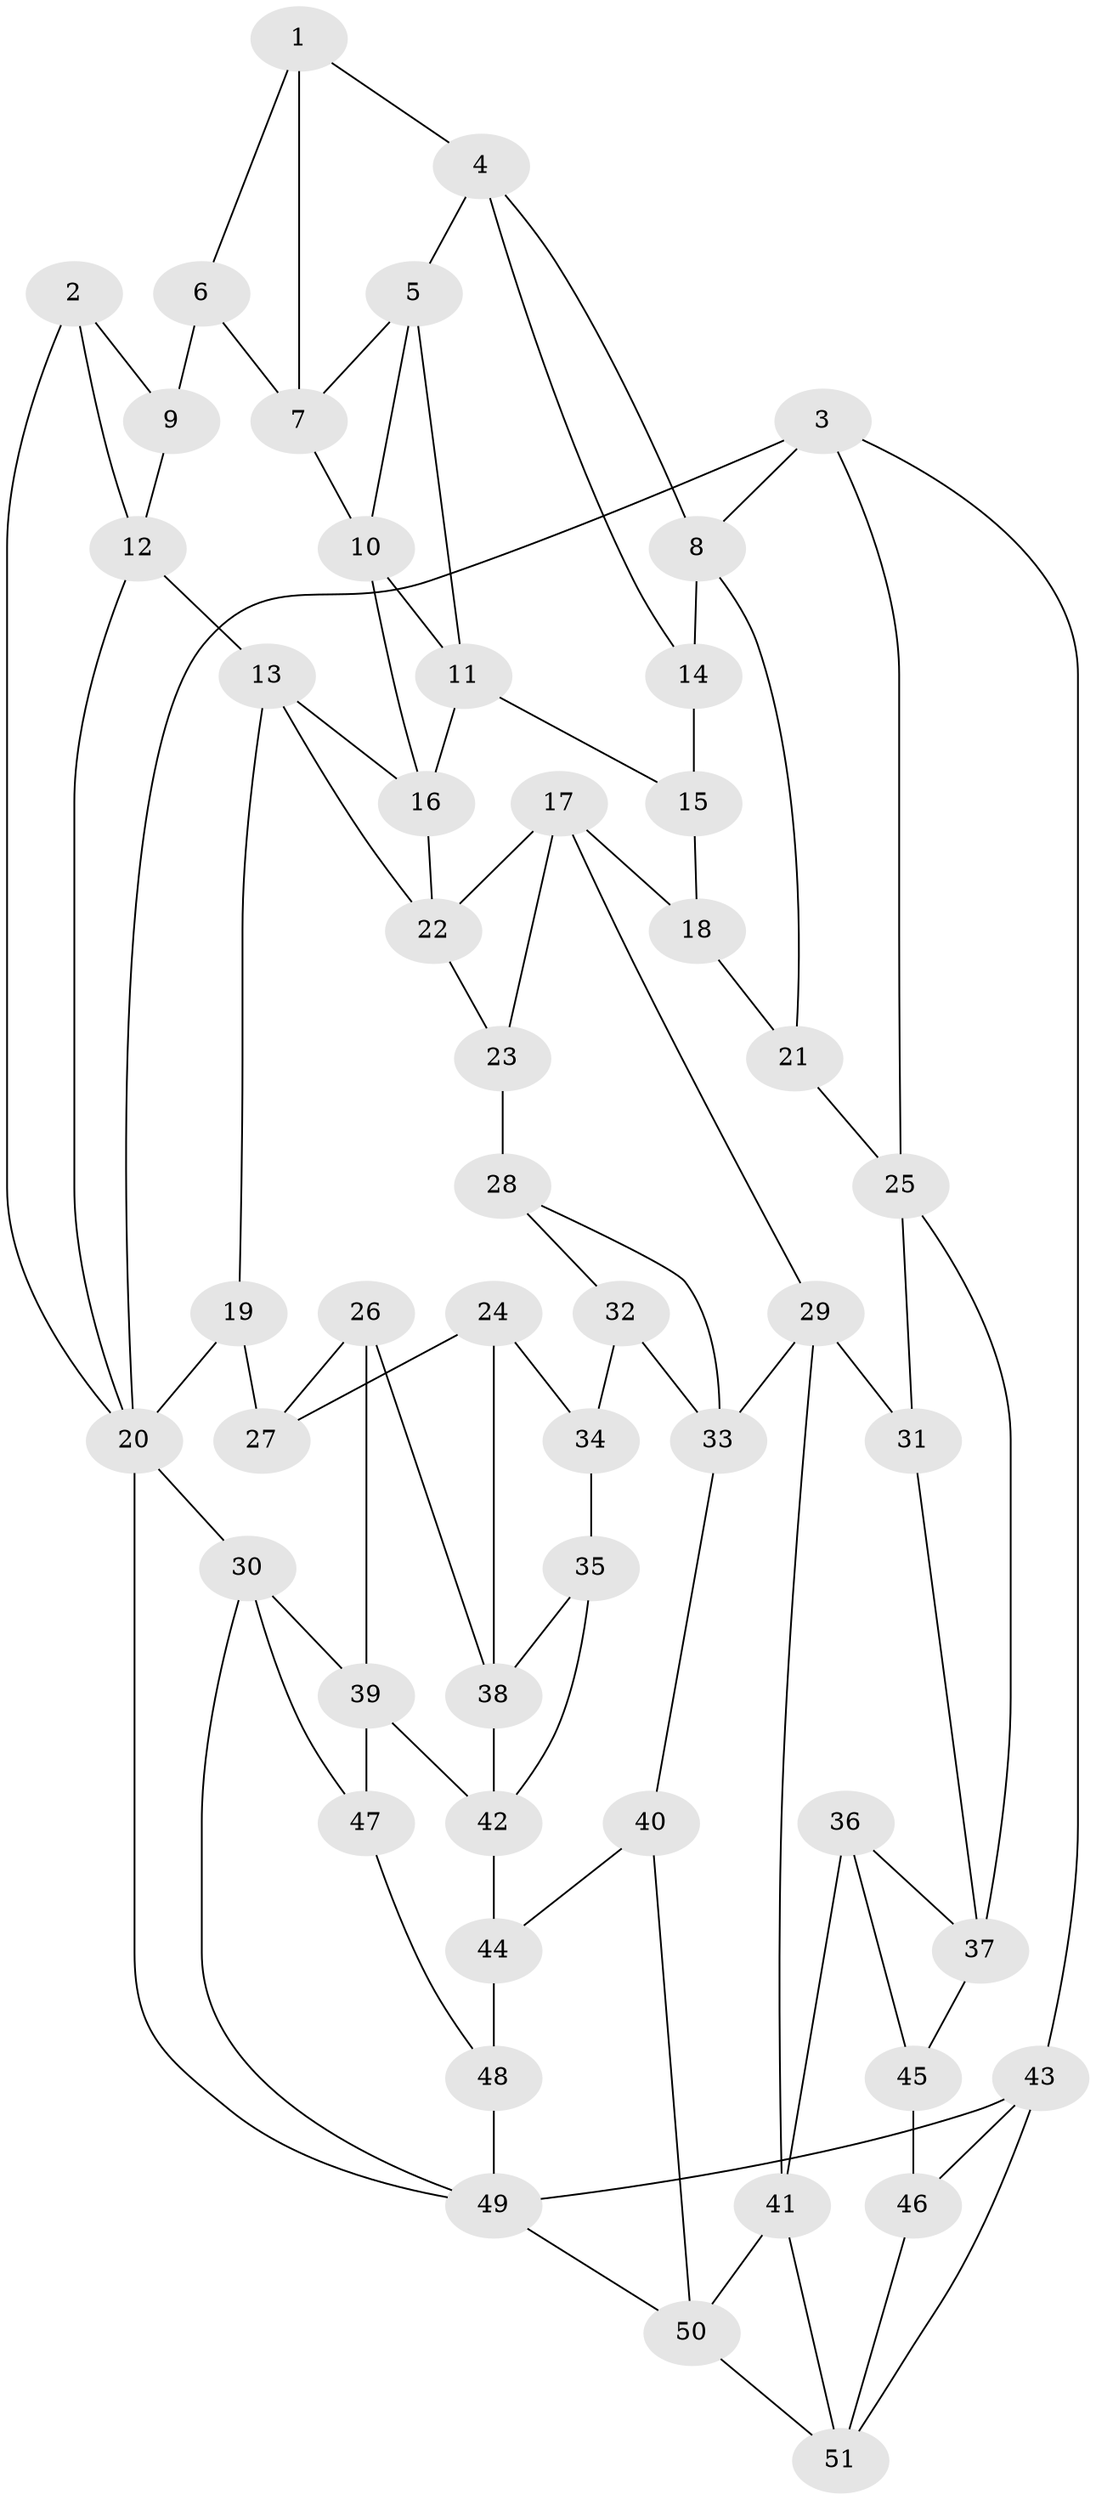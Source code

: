 // original degree distribution, {3: 0.029411764705882353, 4: 0.23529411764705882, 5: 0.5, 6: 0.23529411764705882}
// Generated by graph-tools (version 1.1) at 2025/03/03/09/25 03:03:20]
// undirected, 51 vertices, 91 edges
graph export_dot {
graph [start="1"]
  node [color=gray90,style=filled];
  1;
  2;
  3;
  4;
  5;
  6;
  7;
  8;
  9;
  10;
  11;
  12;
  13;
  14;
  15;
  16;
  17;
  18;
  19;
  20;
  21;
  22;
  23;
  24;
  25;
  26;
  27;
  28;
  29;
  30;
  31;
  32;
  33;
  34;
  35;
  36;
  37;
  38;
  39;
  40;
  41;
  42;
  43;
  44;
  45;
  46;
  47;
  48;
  49;
  50;
  51;
  1 -- 4 [weight=1.0];
  1 -- 6 [weight=1.0];
  1 -- 7 [weight=1.0];
  2 -- 9 [weight=1.0];
  2 -- 12 [weight=1.0];
  2 -- 20 [weight=1.0];
  3 -- 8 [weight=1.0];
  3 -- 20 [weight=1.0];
  3 -- 25 [weight=1.0];
  3 -- 43 [weight=1.0];
  4 -- 5 [weight=1.0];
  4 -- 8 [weight=1.0];
  4 -- 14 [weight=1.0];
  5 -- 7 [weight=1.0];
  5 -- 10 [weight=1.0];
  5 -- 11 [weight=1.0];
  6 -- 7 [weight=1.0];
  6 -- 9 [weight=2.0];
  7 -- 10 [weight=1.0];
  8 -- 14 [weight=1.0];
  8 -- 21 [weight=1.0];
  9 -- 12 [weight=1.0];
  10 -- 11 [weight=1.0];
  10 -- 16 [weight=1.0];
  11 -- 15 [weight=1.0];
  11 -- 16 [weight=1.0];
  12 -- 13 [weight=1.0];
  12 -- 20 [weight=1.0];
  13 -- 16 [weight=1.0];
  13 -- 19 [weight=1.0];
  13 -- 22 [weight=1.0];
  14 -- 15 [weight=2.0];
  15 -- 18 [weight=1.0];
  16 -- 22 [weight=1.0];
  17 -- 18 [weight=1.0];
  17 -- 22 [weight=1.0];
  17 -- 23 [weight=1.0];
  17 -- 29 [weight=1.0];
  18 -- 21 [weight=1.0];
  19 -- 20 [weight=1.0];
  19 -- 27 [weight=2.0];
  20 -- 30 [weight=1.0];
  20 -- 49 [weight=1.0];
  21 -- 25 [weight=1.0];
  22 -- 23 [weight=1.0];
  23 -- 28 [weight=2.0];
  24 -- 27 [weight=1.0];
  24 -- 34 [weight=1.0];
  24 -- 38 [weight=1.0];
  25 -- 31 [weight=1.0];
  25 -- 37 [weight=1.0];
  26 -- 27 [weight=1.0];
  26 -- 38 [weight=1.0];
  26 -- 39 [weight=1.0];
  28 -- 32 [weight=1.0];
  28 -- 33 [weight=1.0];
  29 -- 31 [weight=1.0];
  29 -- 33 [weight=1.0];
  29 -- 41 [weight=1.0];
  30 -- 39 [weight=1.0];
  30 -- 47 [weight=1.0];
  30 -- 49 [weight=1.0];
  31 -- 37 [weight=1.0];
  32 -- 33 [weight=1.0];
  32 -- 34 [weight=2.0];
  33 -- 40 [weight=1.0];
  34 -- 35 [weight=1.0];
  35 -- 38 [weight=1.0];
  35 -- 42 [weight=1.0];
  36 -- 37 [weight=1.0];
  36 -- 41 [weight=1.0];
  36 -- 45 [weight=1.0];
  37 -- 45 [weight=1.0];
  38 -- 42 [weight=1.0];
  39 -- 42 [weight=1.0];
  39 -- 47 [weight=1.0];
  40 -- 44 [weight=1.0];
  40 -- 50 [weight=1.0];
  41 -- 50 [weight=1.0];
  41 -- 51 [weight=1.0];
  42 -- 44 [weight=1.0];
  43 -- 46 [weight=1.0];
  43 -- 49 [weight=1.0];
  43 -- 51 [weight=1.0];
  44 -- 48 [weight=2.0];
  45 -- 46 [weight=2.0];
  46 -- 51 [weight=1.0];
  47 -- 48 [weight=1.0];
  48 -- 49 [weight=1.0];
  49 -- 50 [weight=1.0];
  50 -- 51 [weight=1.0];
}
